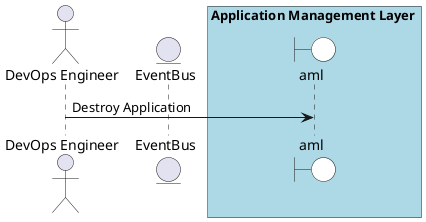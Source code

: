 @startuml

actor "DevOps Engineer"


entity EventBus

box Application Management Layer #lightblue
    boundary aml #white
end box



"DevOps Engineer" -> aml: Destroy Application



@enduml
